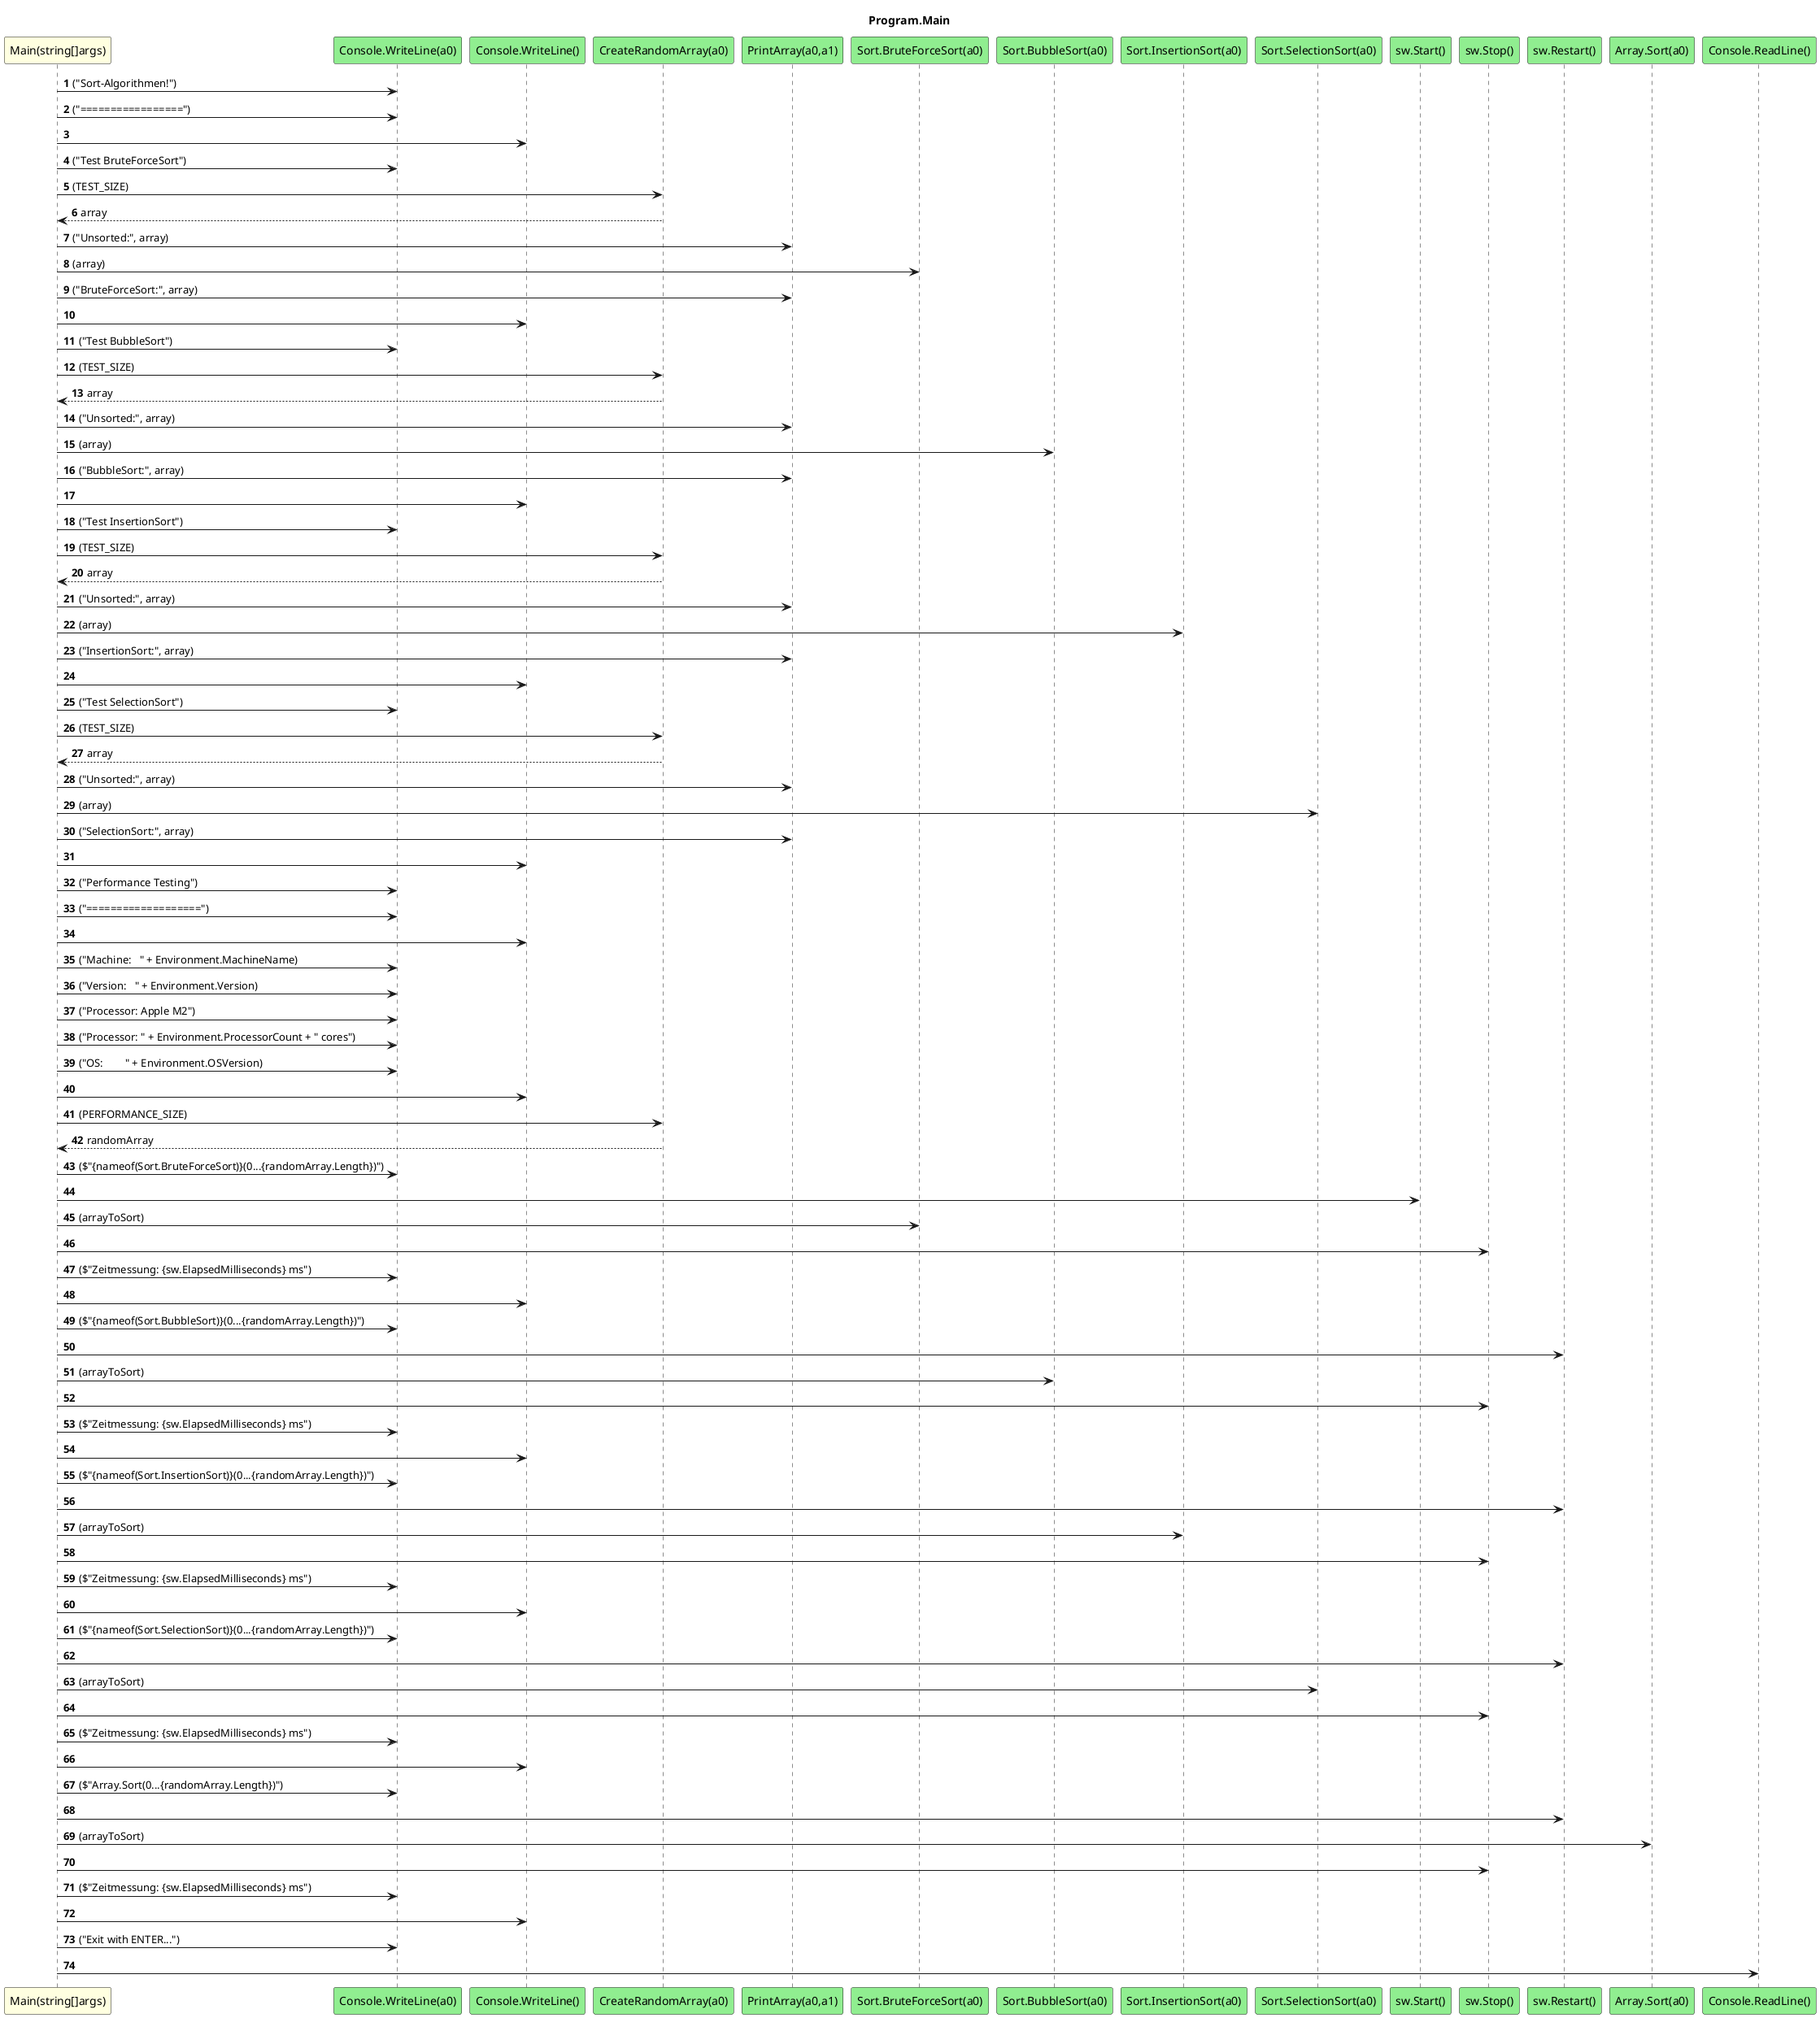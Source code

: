 @startuml Program.Main
title Program.Main
participant "Main(string[]args)" as Main_p0 #LightYellow
participant "Console.WriteLine(a0)" as Console_WriteLine_a0 #LightGreen
participant "Console.WriteLine()" as Console_WriteLine #LightGreen
participant "CreateRandomArray(a0)" as CreateRandomArray_a0 #LightGreen
participant "PrintArray(a0,a1)" as PrintArray_a0_a1 #LightGreen
participant "Sort.BruteForceSort(a0)" as Sort_BruteForceSort_a0 #LightGreen
participant "Sort.BubbleSort(a0)" as Sort_BubbleSort_a0 #LightGreen
participant "Sort.InsertionSort(a0)" as Sort_InsertionSort_a0 #LightGreen
participant "Sort.SelectionSort(a0)" as Sort_SelectionSort_a0 #LightGreen
participant "sw.Start()" as sw_Start #LightGreen
participant "sw.Stop()" as sw_Stop #LightGreen
participant "sw.Restart()" as sw_Restart #LightGreen
participant "Array.Sort(a0)" as Array_Sort_a0 #LightGreen
participant "Console.ReadLine()" as Console_ReadLine #LightGreen
autonumber
Main_p0 -> Console_WriteLine_a0 : ("Sort-Algorithmen!")
Main_p0 -> Console_WriteLine_a0 : ("=================")
Main_p0 -> Console_WriteLine
Main_p0 -> Console_WriteLine_a0 : ("Test BruteForceSort")
Main_p0 -> CreateRandomArray_a0 : (TEST_SIZE)
CreateRandomArray_a0 --> Main_p0 : array
Main_p0 -> PrintArray_a0_a1 : ("Unsorted:", array)
Main_p0 -> Sort_BruteForceSort_a0 : (array)
Main_p0 -> PrintArray_a0_a1 : ("BruteForceSort:", array)
Main_p0 -> Console_WriteLine
Main_p0 -> Console_WriteLine_a0 : ("Test BubbleSort")
Main_p0 -> CreateRandomArray_a0 : (TEST_SIZE)
CreateRandomArray_a0 --> Main_p0 : array
Main_p0 -> PrintArray_a0_a1 : ("Unsorted:", array)
Main_p0 -> Sort_BubbleSort_a0 : (array)
Main_p0 -> PrintArray_a0_a1 : ("BubbleSort:", array)
Main_p0 -> Console_WriteLine
Main_p0 -> Console_WriteLine_a0 : ("Test InsertionSort")
Main_p0 -> CreateRandomArray_a0 : (TEST_SIZE)
CreateRandomArray_a0 --> Main_p0 : array
Main_p0 -> PrintArray_a0_a1 : ("Unsorted:", array)
Main_p0 -> Sort_InsertionSort_a0 : (array)
Main_p0 -> PrintArray_a0_a1 : ("InsertionSort:", array)
Main_p0 -> Console_WriteLine
Main_p0 -> Console_WriteLine_a0 : ("Test SelectionSort")
Main_p0 -> CreateRandomArray_a0 : (TEST_SIZE)
CreateRandomArray_a0 --> Main_p0 : array
Main_p0 -> PrintArray_a0_a1 : ("Unsorted:", array)
Main_p0 -> Sort_SelectionSort_a0 : (array)
Main_p0 -> PrintArray_a0_a1 : ("SelectionSort:", array)
Main_p0 -> Console_WriteLine
Main_p0 -> Console_WriteLine_a0 : ("Performance Testing")
Main_p0 -> Console_WriteLine_a0 : ("===================")
Main_p0 -> Console_WriteLine
Main_p0 -> Console_WriteLine_a0 : ("Machine:   " + Environment.MachineName)
Main_p0 -> Console_WriteLine_a0 : ("Version:   " + Environment.Version)
Main_p0 -> Console_WriteLine_a0 : ("Processor: Apple M2")
Main_p0 -> Console_WriteLine_a0 : ("Processor: " + Environment.ProcessorCount + " cores")
Main_p0 -> Console_WriteLine_a0 : ("OS:        " + Environment.OSVersion)
Main_p0 -> Console_WriteLine
Main_p0 -> CreateRandomArray_a0 : (PERFORMANCE_SIZE)
CreateRandomArray_a0 --> Main_p0 : randomArray
Main_p0 -> Console_WriteLine_a0 : ($"{nameof(Sort.BruteForceSort)}(0...{randomArray.Length})")
Main_p0 -> sw_Start
Main_p0 -> Sort_BruteForceSort_a0 : (arrayToSort)
Main_p0 -> sw_Stop
Main_p0 -> Console_WriteLine_a0 : ($"Zeitmessung: {sw.ElapsedMilliseconds} ms")
Main_p0 -> Console_WriteLine
Main_p0 -> Console_WriteLine_a0 : ($"{nameof(Sort.BubbleSort)}(0...{randomArray.Length})")
Main_p0 -> sw_Restart
Main_p0 -> Sort_BubbleSort_a0 : (arrayToSort)
Main_p0 -> sw_Stop
Main_p0 -> Console_WriteLine_a0 : ($"Zeitmessung: {sw.ElapsedMilliseconds} ms")
Main_p0 -> Console_WriteLine
Main_p0 -> Console_WriteLine_a0 : ($"{nameof(Sort.InsertionSort)}(0...{randomArray.Length})")
Main_p0 -> sw_Restart
Main_p0 -> Sort_InsertionSort_a0 : (arrayToSort)
Main_p0 -> sw_Stop
Main_p0 -> Console_WriteLine_a0 : ($"Zeitmessung: {sw.ElapsedMilliseconds} ms")
Main_p0 -> Console_WriteLine
Main_p0 -> Console_WriteLine_a0 : ($"{nameof(Sort.SelectionSort)}(0...{randomArray.Length})")
Main_p0 -> sw_Restart
Main_p0 -> Sort_SelectionSort_a0 : (arrayToSort)
Main_p0 -> sw_Stop
Main_p0 -> Console_WriteLine_a0 : ($"Zeitmessung: {sw.ElapsedMilliseconds} ms")
Main_p0 -> Console_WriteLine
Main_p0 -> Console_WriteLine_a0 : ($"Array.Sort(0...{randomArray.Length})")
Main_p0 -> sw_Restart
Main_p0 -> Array_Sort_a0 : (arrayToSort)
Main_p0 -> sw_Stop
Main_p0 -> Console_WriteLine_a0 : ($"Zeitmessung: {sw.ElapsedMilliseconds} ms")
Main_p0 -> Console_WriteLine
Main_p0 -> Console_WriteLine_a0 : ("Exit with ENTER...")
Main_p0 -> Console_ReadLine
@enduml
